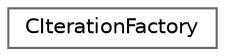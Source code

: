 digraph "Graphical Class Hierarchy"
{
 // LATEX_PDF_SIZE
  bgcolor="transparent";
  edge [fontname=Helvetica,fontsize=10,labelfontname=Helvetica,labelfontsize=10];
  node [fontname=Helvetica,fontsize=10,shape=box,height=0.2,width=0.4];
  rankdir="LR";
  Node0 [id="Node000000",label="CIterationFactory",height=0.2,width=0.4,color="grey40", fillcolor="white", style="filled",URL="$classCIterationFactory.html",tooltip="Creates a new iteration instance based on the current main solver."];
}
